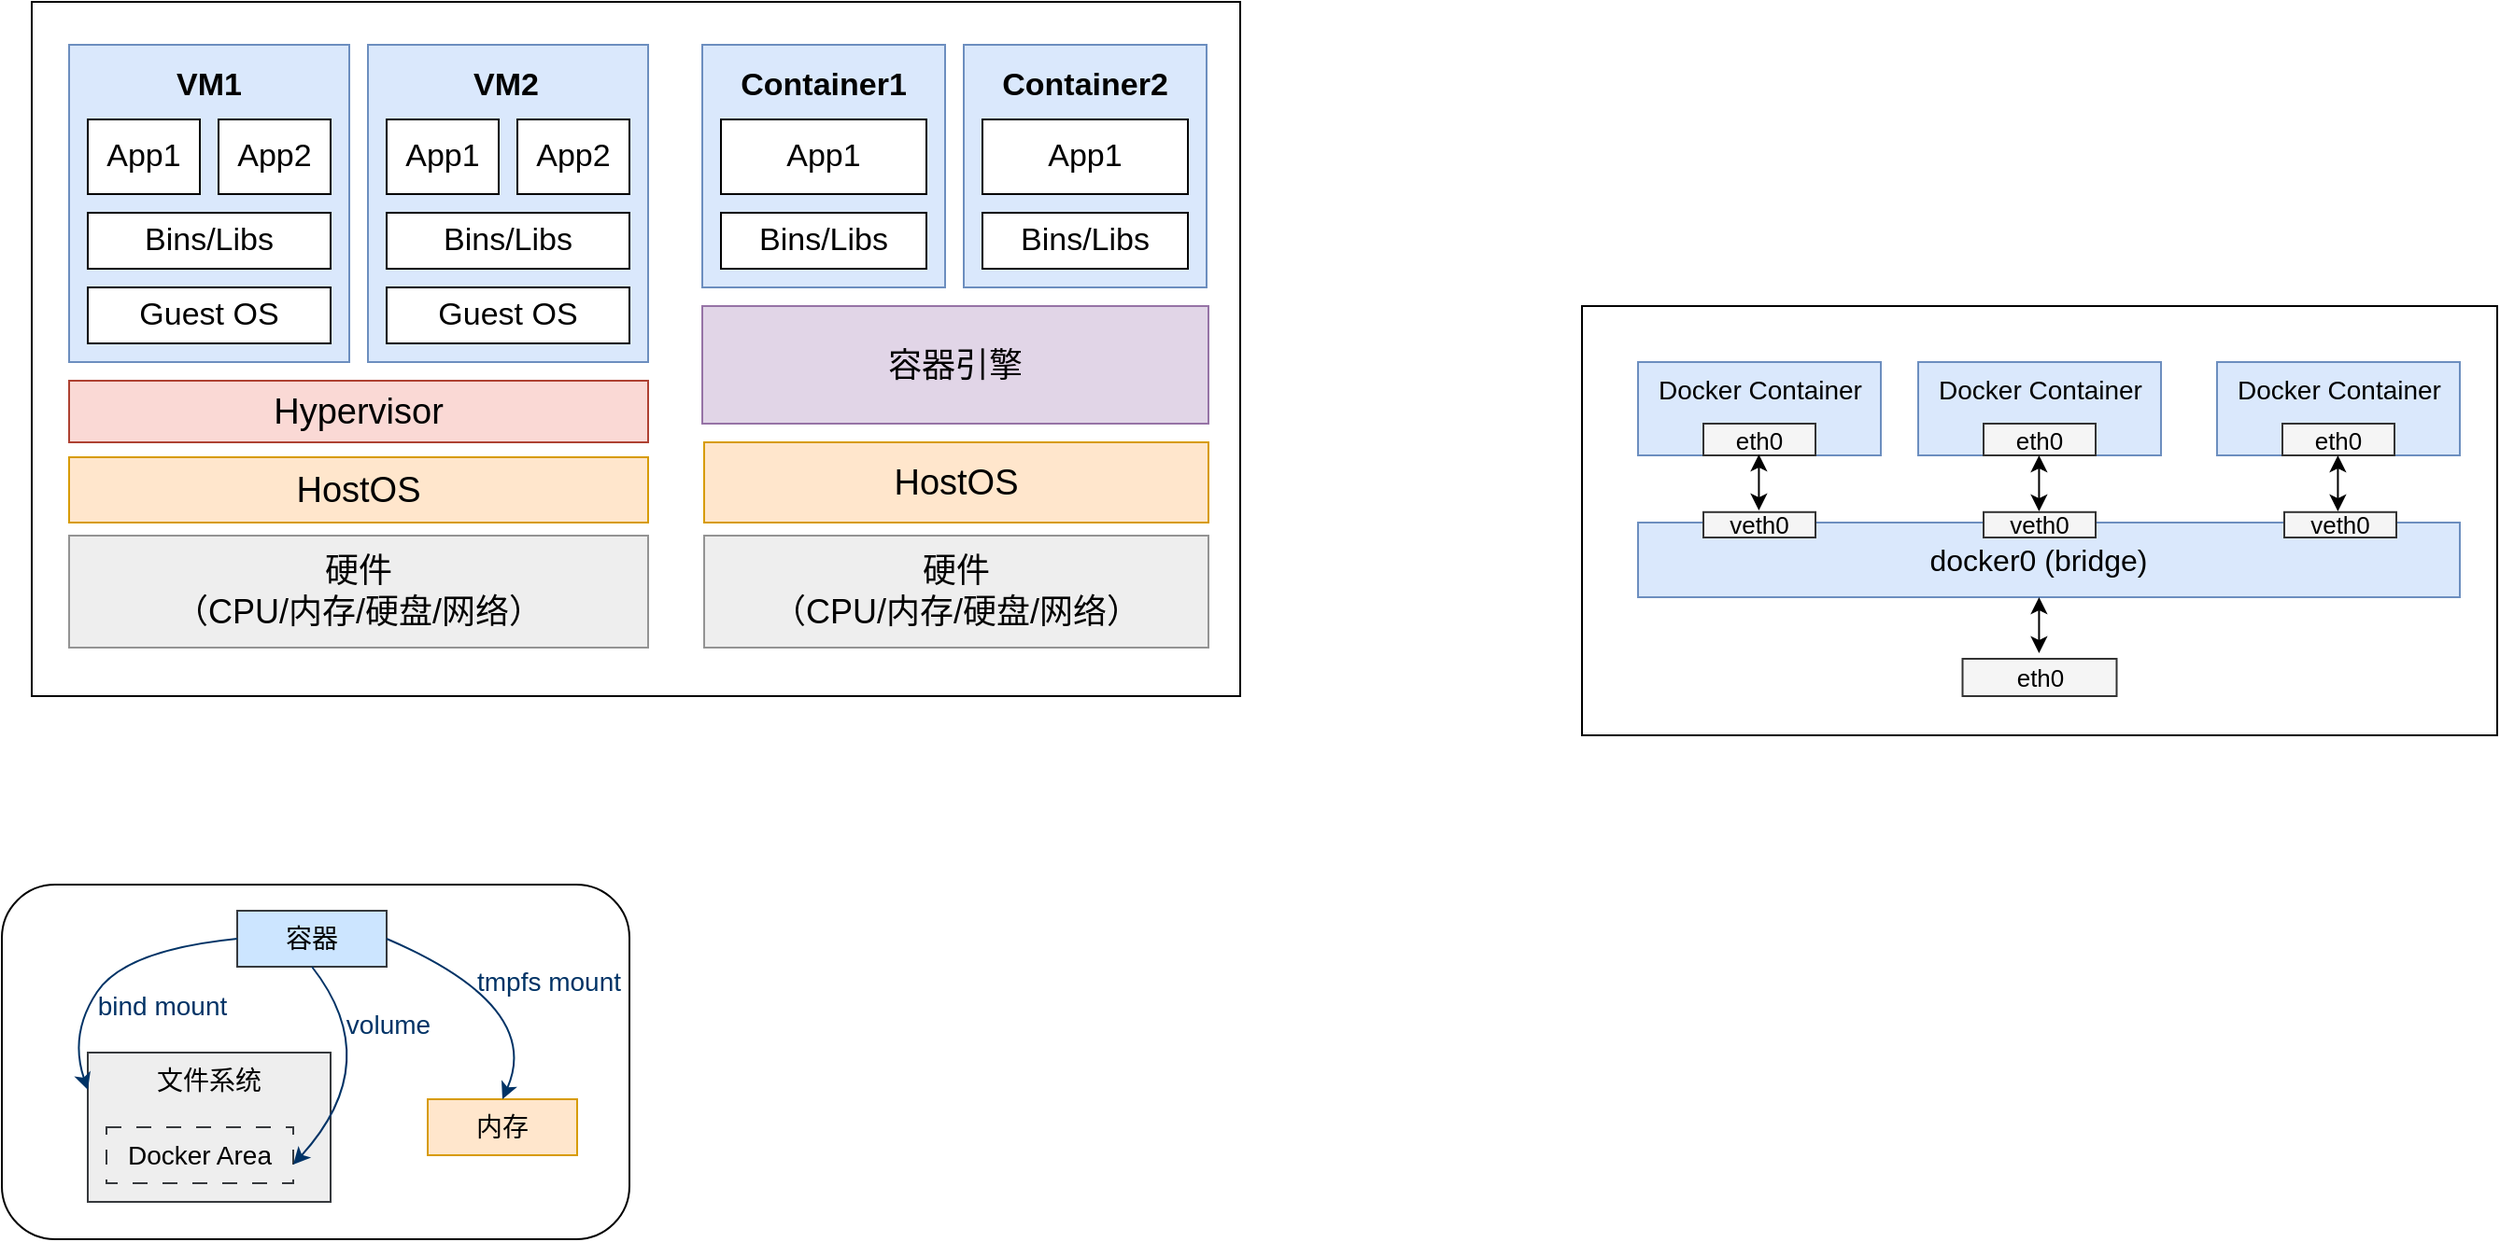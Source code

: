 <mxfile version="26.2.12">
  <diagram name="第 1 页" id="44ZVrLmqxPfrwCW0gd7F">
    <mxGraphModel dx="1622" dy="1270" grid="1" gridSize="10" guides="1" tooltips="1" connect="0" arrows="1" fold="1" page="0" pageScale="1" pageWidth="827" pageHeight="1169" math="0" shadow="0">
      <root>
        <mxCell id="0" />
        <mxCell id="1" parent="0" />
        <mxCell id="bneAhRaWCLOoodS1XEZf-1" value="" style="rounded=0;whiteSpace=wrap;html=1;" vertex="1" parent="1">
          <mxGeometry x="290" y="-240" width="490" height="230" as="geometry" />
        </mxCell>
        <mxCell id="c8mV4seKHAKRTPtKpaVG-1" value="" style="rounded=1;whiteSpace=wrap;html=1;fontSize=14;fillColor=none;" parent="1" vertex="1">
          <mxGeometry x="-556" y="70" width="336" height="190" as="geometry" />
        </mxCell>
        <mxCell id="E0c5lzYY-KsFI5MVlqS7-1" value="" style="rounded=0;whiteSpace=wrap;html=1;" parent="1" vertex="1">
          <mxGeometry x="-540" y="-403" width="647" height="372" as="geometry" />
        </mxCell>
        <mxCell id="3Vd9QLCNDWLQVO_T61nP-1" value="&lt;font style=&quot;font-size: 18px;&quot;&gt;硬件&lt;/font&gt;&lt;div&gt;&lt;font style=&quot;font-size: 18px;&quot;&gt;（CPU/内存/硬盘/网络）&lt;/font&gt;&lt;/div&gt;" style="rounded=0;whiteSpace=wrap;html=1;fillColor=#eeeeee;strokeColor=#939393;" parent="1" vertex="1">
          <mxGeometry x="-520" y="-117" width="310" height="60" as="geometry" />
        </mxCell>
        <mxCell id="3Vd9QLCNDWLQVO_T61nP-2" value="&lt;font style=&quot;font-size: 18px;&quot;&gt;硬件&lt;/font&gt;&lt;div&gt;&lt;font style=&quot;font-size: 18px;&quot;&gt;（CPU/内存/硬盘/网络）&lt;/font&gt;&lt;/div&gt;" style="rounded=0;whiteSpace=wrap;html=1;fillColor=#eeeeee;strokeColor=#939393;" parent="1" vertex="1">
          <mxGeometry x="-180" y="-117" width="270" height="60" as="geometry" />
        </mxCell>
        <mxCell id="3Vd9QLCNDWLQVO_T61nP-3" value="&lt;font style=&quot;font-size: 19px;&quot;&gt;Hypervisor&lt;/font&gt;" style="rounded=0;whiteSpace=wrap;html=1;fillColor=#fad9d5;strokeColor=#ae4132;" parent="1" vertex="1">
          <mxGeometry x="-520" y="-200" width="310" height="33" as="geometry" />
        </mxCell>
        <mxCell id="3Vd9QLCNDWLQVO_T61nP-4" value="&lt;font style=&quot;font-size: 19px;&quot;&gt;HostOS&lt;/font&gt;" style="rounded=0;whiteSpace=wrap;html=1;fillColor=#ffe6cc;strokeColor=#d79b00;" parent="1" vertex="1">
          <mxGeometry x="-180" y="-167" width="270" height="43" as="geometry" />
        </mxCell>
        <mxCell id="3Vd9QLCNDWLQVO_T61nP-5" value="&lt;font style=&quot;font-size: 18px;&quot;&gt;容器引擎&lt;/font&gt;" style="rounded=0;whiteSpace=wrap;html=1;fillColor=#e1d5e7;strokeColor=#9673a6;" parent="1" vertex="1">
          <mxGeometry x="-181" y="-240" width="271" height="63" as="geometry" />
        </mxCell>
        <mxCell id="3Vd9QLCNDWLQVO_T61nP-6" value="" style="rounded=0;whiteSpace=wrap;html=1;fillColor=#dae8fc;strokeColor=#6c8ebf;" parent="1" vertex="1">
          <mxGeometry x="-520" y="-380" width="150" height="170" as="geometry" />
        </mxCell>
        <mxCell id="3Vd9QLCNDWLQVO_T61nP-7" value="&lt;font style=&quot;font-size: 17px;&quot;&gt;VM1&lt;/font&gt;" style="text;html=1;align=center;verticalAlign=middle;whiteSpace=wrap;rounded=0;fontStyle=1" parent="1" vertex="1">
          <mxGeometry x="-475" y="-373" width="60" height="30" as="geometry" />
        </mxCell>
        <mxCell id="3Vd9QLCNDWLQVO_T61nP-9" value="&lt;span style=&quot;font-size: 17px;&quot;&gt;App1&lt;/span&gt;" style="rounded=0;whiteSpace=wrap;html=1;" parent="1" vertex="1">
          <mxGeometry x="-510" y="-340" width="60" height="40" as="geometry" />
        </mxCell>
        <mxCell id="3Vd9QLCNDWLQVO_T61nP-11" value="&lt;span style=&quot;font-size: 17px;&quot;&gt;App2&lt;/span&gt;" style="rounded=0;whiteSpace=wrap;html=1;" parent="1" vertex="1">
          <mxGeometry x="-440" y="-340" width="60" height="40" as="geometry" />
        </mxCell>
        <mxCell id="3Vd9QLCNDWLQVO_T61nP-12" value="&lt;span style=&quot;font-size: 17px;&quot;&gt;Bins/Libs&lt;/span&gt;" style="rounded=0;whiteSpace=wrap;html=1;" parent="1" vertex="1">
          <mxGeometry x="-510" y="-290" width="130" height="30" as="geometry" />
        </mxCell>
        <mxCell id="3Vd9QLCNDWLQVO_T61nP-13" value="&lt;span style=&quot;font-size: 17px;&quot;&gt;Guest OS&lt;/span&gt;" style="rounded=0;whiteSpace=wrap;html=1;" parent="1" vertex="1">
          <mxGeometry x="-510" y="-250" width="130" height="30" as="geometry" />
        </mxCell>
        <mxCell id="3Vd9QLCNDWLQVO_T61nP-14" value="" style="rounded=0;whiteSpace=wrap;html=1;fillColor=#dae8fc;strokeColor=#6c8ebf;" parent="1" vertex="1">
          <mxGeometry x="-360" y="-380" width="150" height="170" as="geometry" />
        </mxCell>
        <mxCell id="3Vd9QLCNDWLQVO_T61nP-15" value="&lt;font style=&quot;font-size: 17px;&quot;&gt;VM2&lt;/font&gt;" style="text;html=1;align=center;verticalAlign=middle;whiteSpace=wrap;rounded=0;fontStyle=1" parent="1" vertex="1">
          <mxGeometry x="-316" y="-373" width="60" height="30" as="geometry" />
        </mxCell>
        <mxCell id="3Vd9QLCNDWLQVO_T61nP-16" value="&lt;span style=&quot;font-size: 17px;&quot;&gt;App1&lt;/span&gt;" style="rounded=0;whiteSpace=wrap;html=1;" parent="1" vertex="1">
          <mxGeometry x="-350" y="-340" width="60" height="40" as="geometry" />
        </mxCell>
        <mxCell id="3Vd9QLCNDWLQVO_T61nP-17" value="&lt;span style=&quot;font-size: 17px;&quot;&gt;App2&lt;/span&gt;" style="rounded=0;whiteSpace=wrap;html=1;" parent="1" vertex="1">
          <mxGeometry x="-280" y="-340" width="60" height="40" as="geometry" />
        </mxCell>
        <mxCell id="3Vd9QLCNDWLQVO_T61nP-18" value="&lt;span style=&quot;font-size: 17px;&quot;&gt;Bins/Libs&lt;/span&gt;" style="rounded=0;whiteSpace=wrap;html=1;" parent="1" vertex="1">
          <mxGeometry x="-350" y="-290" width="130" height="30" as="geometry" />
        </mxCell>
        <mxCell id="3Vd9QLCNDWLQVO_T61nP-19" value="&lt;span style=&quot;font-size: 17px;&quot;&gt;Guest OS&lt;/span&gt;" style="rounded=0;whiteSpace=wrap;html=1;" parent="1" vertex="1">
          <mxGeometry x="-350" y="-250" width="130" height="30" as="geometry" />
        </mxCell>
        <mxCell id="3Vd9QLCNDWLQVO_T61nP-21" value="" style="rounded=0;whiteSpace=wrap;html=1;fillColor=#dae8fc;strokeColor=#6c8ebf;" parent="1" vertex="1">
          <mxGeometry x="-181" y="-380" width="130" height="130" as="geometry" />
        </mxCell>
        <mxCell id="3Vd9QLCNDWLQVO_T61nP-22" value="&lt;font style=&quot;font-size: 17px;&quot;&gt;Container1&lt;/font&gt;" style="text;html=1;align=center;verticalAlign=middle;whiteSpace=wrap;rounded=0;fontStyle=1" parent="1" vertex="1">
          <mxGeometry x="-146" y="-373" width="60" height="30" as="geometry" />
        </mxCell>
        <mxCell id="3Vd9QLCNDWLQVO_T61nP-23" value="&lt;span style=&quot;font-size: 17px;&quot;&gt;App1&lt;/span&gt;" style="rounded=0;whiteSpace=wrap;html=1;" parent="1" vertex="1">
          <mxGeometry x="-171" y="-340" width="110" height="40" as="geometry" />
        </mxCell>
        <mxCell id="3Vd9QLCNDWLQVO_T61nP-25" value="&lt;span style=&quot;font-size: 17px;&quot;&gt;Bins/Libs&lt;/span&gt;" style="rounded=0;whiteSpace=wrap;html=1;" parent="1" vertex="1">
          <mxGeometry x="-171" y="-290" width="110" height="30" as="geometry" />
        </mxCell>
        <mxCell id="3Vd9QLCNDWLQVO_T61nP-32" value="" style="rounded=0;whiteSpace=wrap;html=1;fillColor=#dae8fc;strokeColor=#6c8ebf;" parent="1" vertex="1">
          <mxGeometry x="-41" y="-380" width="130" height="130" as="geometry" />
        </mxCell>
        <mxCell id="3Vd9QLCNDWLQVO_T61nP-33" value="&lt;font style=&quot;font-size: 17px;&quot;&gt;Container2&lt;/font&gt;" style="text;html=1;align=center;verticalAlign=middle;whiteSpace=wrap;rounded=0;fontStyle=1" parent="1" vertex="1">
          <mxGeometry x="-6" y="-373" width="60" height="30" as="geometry" />
        </mxCell>
        <mxCell id="3Vd9QLCNDWLQVO_T61nP-34" value="&lt;span style=&quot;font-size: 17px;&quot;&gt;App1&lt;/span&gt;" style="rounded=0;whiteSpace=wrap;html=1;" parent="1" vertex="1">
          <mxGeometry x="-31" y="-340" width="110" height="40" as="geometry" />
        </mxCell>
        <mxCell id="3Vd9QLCNDWLQVO_T61nP-36" value="&lt;span style=&quot;font-size: 17px;&quot;&gt;Bins/Libs&lt;/span&gt;" style="rounded=0;whiteSpace=wrap;html=1;" parent="1" vertex="1">
          <mxGeometry x="-31" y="-290" width="110" height="30" as="geometry" />
        </mxCell>
        <mxCell id="c8mV4seKHAKRTPtKpaVG-2" value="&lt;font&gt;容器&lt;/font&gt;" style="rounded=0;whiteSpace=wrap;html=1;fillColor=#cce5ff;strokeColor=#36393d;fontSize=14;" parent="1" vertex="1">
          <mxGeometry x="-430" y="84" width="80" height="30" as="geometry" />
        </mxCell>
        <mxCell id="c8mV4seKHAKRTPtKpaVG-4" value="" style="rounded=0;whiteSpace=wrap;html=1;fillColor=#eeeeee;strokeColor=#36393d;fontSize=14;" parent="1" vertex="1">
          <mxGeometry x="-510" y="160" width="130" height="80" as="geometry" />
        </mxCell>
        <mxCell id="3Vd9QLCNDWLQVO_T61nP-8" value="&lt;font&gt;文件系统&lt;/font&gt;" style="text;html=1;align=center;verticalAlign=middle;whiteSpace=wrap;rounded=0;fontSize=14;" parent="1" vertex="1">
          <mxGeometry x="-480" y="160" width="70" height="30" as="geometry" />
        </mxCell>
        <mxCell id="c8mV4seKHAKRTPtKpaVG-3" value="&lt;font&gt;Docker Area&lt;/font&gt;" style="rounded=0;whiteSpace=wrap;html=1;dashed=1;dashPattern=8 8;fillColor=#eeeeee;strokeColor=#36393d;fontSize=14;" parent="1" vertex="1">
          <mxGeometry x="-500" y="200" width="100" height="30" as="geometry" />
        </mxCell>
        <mxCell id="c8mV4seKHAKRTPtKpaVG-6" value="&lt;font&gt;内存&lt;/font&gt;" style="rounded=0;whiteSpace=wrap;html=1;fillColor=#ffe6cc;strokeColor=#d79b00;fontSize=14;" parent="1" vertex="1">
          <mxGeometry x="-328" y="185" width="80" height="30" as="geometry" />
        </mxCell>
        <mxCell id="c8mV4seKHAKRTPtKpaVG-8" value="" style="curved=1;endArrow=classic;html=1;rounded=0;exitX=0;exitY=0.5;exitDx=0;exitDy=0;entryX=0;entryY=0.25;entryDx=0;entryDy=0;strokeColor=#003366;fontSize=14;" parent="1" source="c8mV4seKHAKRTPtKpaVG-2" target="c8mV4seKHAKRTPtKpaVG-4" edge="1">
          <mxGeometry width="50" height="50" relative="1" as="geometry">
            <mxPoint x="-451" y="130" as="sourcePoint" />
            <mxPoint x="-591" y="190" as="targetPoint" />
            <Array as="points">
              <mxPoint x="-490" y="105" />
              <mxPoint x="-520" y="150" />
            </Array>
          </mxGeometry>
        </mxCell>
        <mxCell id="c8mV4seKHAKRTPtKpaVG-9" value="" style="curved=1;endArrow=classic;html=1;rounded=0;exitX=0.5;exitY=1;exitDx=0;exitDy=0;strokeColor=#003366;fontSize=14;" parent="1" source="c8mV4seKHAKRTPtKpaVG-2" edge="1">
          <mxGeometry width="50" height="50" relative="1" as="geometry">
            <mxPoint x="-350" y="135" as="sourcePoint" />
            <mxPoint x="-400" y="220" as="targetPoint" />
            <Array as="points">
              <mxPoint x="-350" y="165" />
            </Array>
          </mxGeometry>
        </mxCell>
        <mxCell id="c8mV4seKHAKRTPtKpaVG-10" value="" style="curved=1;endArrow=classic;html=1;rounded=0;exitX=1;exitY=0.5;exitDx=0;exitDy=0;entryX=0.5;entryY=0;entryDx=0;entryDy=0;strokeColor=#003366;fontSize=14;" parent="1" source="c8mV4seKHAKRTPtKpaVG-2" target="c8mV4seKHAKRTPtKpaVG-6" edge="1">
          <mxGeometry width="50" height="50" relative="1" as="geometry">
            <mxPoint x="-306" y="90" as="sourcePoint" />
            <mxPoint x="-316" y="190" as="targetPoint" />
            <Array as="points">
              <mxPoint x="-266" y="135" />
            </Array>
          </mxGeometry>
        </mxCell>
        <mxCell id="c8mV4seKHAKRTPtKpaVG-11" value="&lt;font&gt;bind mount&lt;/font&gt;" style="text;html=1;align=center;verticalAlign=middle;whiteSpace=wrap;rounded=0;fontSize=14;fontColor=#003366;" parent="1" vertex="1">
          <mxGeometry x="-510" y="120" width="80" height="30" as="geometry" />
        </mxCell>
        <mxCell id="c8mV4seKHAKRTPtKpaVG-12" value="&lt;font&gt;volume&lt;/font&gt;" style="text;html=1;align=center;verticalAlign=middle;whiteSpace=wrap;rounded=0;fontSize=14;fontColor=#003366;" parent="1" vertex="1">
          <mxGeometry x="-384" y="130" width="70" height="30" as="geometry" />
        </mxCell>
        <mxCell id="c8mV4seKHAKRTPtKpaVG-13" value="&lt;font&gt;tmpfs mount&lt;/font&gt;" style="text;html=1;align=center;verticalAlign=middle;whiteSpace=wrap;rounded=0;fontSize=14;fontColor=#003366;" parent="1" vertex="1">
          <mxGeometry x="-303" y="107" width="80" height="30" as="geometry" />
        </mxCell>
        <mxCell id="wstskLnKllkO4mr8B3MF-1" value="&lt;font style=&quot;font-size: 19px;&quot;&gt;HostOS&lt;/font&gt;" style="rounded=0;whiteSpace=wrap;html=1;fillColor=#ffe6cc;strokeColor=#d79b00;" parent="1" vertex="1">
          <mxGeometry x="-520" y="-159" width="310" height="35" as="geometry" />
        </mxCell>
        <mxCell id="bneAhRaWCLOoodS1XEZf-4" value="" style="group" vertex="1" connectable="0" parent="1">
          <mxGeometry x="320" y="-210" width="130" height="50" as="geometry" />
        </mxCell>
        <mxCell id="bneAhRaWCLOoodS1XEZf-2" value="" style="rounded=0;whiteSpace=wrap;html=1;fillColor=#dae8fc;strokeColor=#6c8ebf;" vertex="1" parent="bneAhRaWCLOoodS1XEZf-4">
          <mxGeometry width="130" height="50" as="geometry" />
        </mxCell>
        <mxCell id="c8mV4seKHAKRTPtKpaVG-5" value="&lt;font&gt;Docker Container&lt;/font&gt;" style="text;html=1;align=center;verticalAlign=middle;whiteSpace=wrap;rounded=0;fontSize=14;" parent="bneAhRaWCLOoodS1XEZf-4" vertex="1">
          <mxGeometry x="2.5" width="125" height="30" as="geometry" />
        </mxCell>
        <mxCell id="bneAhRaWCLOoodS1XEZf-3" value="&lt;font style=&quot;color: light-dark(rgb(0, 0, 0), rgb(0, 0, 0));&quot;&gt;eth0&lt;/font&gt;" style="rounded=0;whiteSpace=wrap;html=1;fontSize=13;fillColor=#f5f5f5;fontColor=#333333;strokeColor=light-dark(#333333,#000000);" vertex="1" parent="bneAhRaWCLOoodS1XEZf-4">
          <mxGeometry x="35" y="33" width="60" height="17" as="geometry" />
        </mxCell>
        <mxCell id="bneAhRaWCLOoodS1XEZf-25" value="" style="group" vertex="1" connectable="0" parent="1">
          <mxGeometry x="470" y="-210" width="130" height="50" as="geometry" />
        </mxCell>
        <mxCell id="bneAhRaWCLOoodS1XEZf-26" value="" style="rounded=0;whiteSpace=wrap;html=1;fillColor=#dae8fc;strokeColor=#6c8ebf;" vertex="1" parent="bneAhRaWCLOoodS1XEZf-25">
          <mxGeometry width="130" height="50" as="geometry" />
        </mxCell>
        <mxCell id="bneAhRaWCLOoodS1XEZf-27" value="&lt;font&gt;Docker Container&lt;/font&gt;" style="text;html=1;align=center;verticalAlign=middle;whiteSpace=wrap;rounded=0;fontSize=14;" vertex="1" parent="bneAhRaWCLOoodS1XEZf-25">
          <mxGeometry x="2.5" width="125" height="30" as="geometry" />
        </mxCell>
        <mxCell id="bneAhRaWCLOoodS1XEZf-28" value="&lt;font style=&quot;color: light-dark(rgb(0, 0, 0), rgb(0, 0, 0));&quot;&gt;eth0&lt;/font&gt;" style="rounded=0;whiteSpace=wrap;html=1;fontSize=13;fillColor=#f5f5f5;fontColor=#333333;strokeColor=light-dark(#333333,#000000);" vertex="1" parent="bneAhRaWCLOoodS1XEZf-25">
          <mxGeometry x="35" y="33" width="60" height="17" as="geometry" />
        </mxCell>
        <mxCell id="bneAhRaWCLOoodS1XEZf-29" value="" style="group" vertex="1" connectable="0" parent="1">
          <mxGeometry x="630" y="-210" width="130" height="50" as="geometry" />
        </mxCell>
        <mxCell id="bneAhRaWCLOoodS1XEZf-30" value="" style="rounded=0;whiteSpace=wrap;html=1;fillColor=#dae8fc;strokeColor=#6c8ebf;" vertex="1" parent="bneAhRaWCLOoodS1XEZf-29">
          <mxGeometry width="130" height="50" as="geometry" />
        </mxCell>
        <mxCell id="bneAhRaWCLOoodS1XEZf-31" value="&lt;font&gt;Docker Container&lt;/font&gt;" style="text;html=1;align=center;verticalAlign=middle;whiteSpace=wrap;rounded=0;fontSize=14;" vertex="1" parent="bneAhRaWCLOoodS1XEZf-29">
          <mxGeometry x="2.5" width="125" height="30" as="geometry" />
        </mxCell>
        <mxCell id="bneAhRaWCLOoodS1XEZf-32" value="&lt;font style=&quot;color: light-dark(rgb(0, 0, 0), rgb(0, 0, 0));&quot;&gt;eth0&lt;/font&gt;" style="rounded=0;whiteSpace=wrap;html=1;fontSize=13;fillColor=#f5f5f5;fontColor=#333333;strokeColor=light-dark(#333333,#000000);" vertex="1" parent="bneAhRaWCLOoodS1XEZf-29">
          <mxGeometry x="35" y="33" width="60" height="17" as="geometry" />
        </mxCell>
        <mxCell id="bneAhRaWCLOoodS1XEZf-33" value="" style="group" vertex="1" connectable="0" parent="1">
          <mxGeometry x="320" y="-124" width="440" height="40" as="geometry" />
        </mxCell>
        <mxCell id="bneAhRaWCLOoodS1XEZf-34" value="" style="rounded=0;whiteSpace=wrap;html=1;fillColor=#dae8fc;strokeColor=#6c8ebf;" vertex="1" parent="bneAhRaWCLOoodS1XEZf-33">
          <mxGeometry width="440.0" height="40" as="geometry" />
        </mxCell>
        <mxCell id="bneAhRaWCLOoodS1XEZf-35" value="&lt;font style=&quot;font-size: 16px;&quot;&gt;docker0 (bridge)&lt;/font&gt;" style="text;html=1;align=center;verticalAlign=middle;whiteSpace=wrap;rounded=0;fontSize=14;" vertex="1" parent="bneAhRaWCLOoodS1XEZf-33">
          <mxGeometry x="8.269" y="8" width="413.462" height="24" as="geometry" />
        </mxCell>
        <mxCell id="bneAhRaWCLOoodS1XEZf-37" value="&lt;font style=&quot;color: light-dark(rgb(0, 0, 0), rgb(0, 0, 0));&quot;&gt;veth0&lt;/font&gt;" style="rounded=0;whiteSpace=wrap;html=1;fontSize=13;fillColor=#f5f5f5;fontColor=#333333;strokeColor=light-dark(#333333,#000000);" vertex="1" parent="bneAhRaWCLOoodS1XEZf-33">
          <mxGeometry x="35" y="-5.6" width="60" height="13.6" as="geometry" />
        </mxCell>
        <mxCell id="bneAhRaWCLOoodS1XEZf-39" value="&lt;font style=&quot;color: light-dark(rgb(0, 0, 0), rgb(0, 0, 0));&quot;&gt;veth0&lt;/font&gt;" style="rounded=0;whiteSpace=wrap;html=1;fontSize=13;fillColor=#f5f5f5;fontColor=#333333;strokeColor=light-dark(#333333,#000000);" vertex="1" parent="bneAhRaWCLOoodS1XEZf-33">
          <mxGeometry x="346.0" y="-5.6" width="60" height="13.6" as="geometry" />
        </mxCell>
        <mxCell id="bneAhRaWCLOoodS1XEZf-56" value="&lt;font style=&quot;color: light-dark(rgb(0, 0, 0), rgb(0, 0, 0));&quot;&gt;eth0&lt;/font&gt;" style="rounded=0;whiteSpace=wrap;html=1;fontSize=13;fillColor=#f5f5f5;fontColor=#333333;strokeColor=light-dark(#333333,#000000);" vertex="1" parent="1">
          <mxGeometry x="493.75" y="-51" width="82.5" height="20" as="geometry" />
        </mxCell>
        <mxCell id="bneAhRaWCLOoodS1XEZf-57" value="" style="endArrow=classic;startArrow=classic;html=1;rounded=0;startFill=1;" edge="1" parent="1">
          <mxGeometry width="50" height="50" relative="1" as="geometry">
            <mxPoint x="534.71" y="-54" as="sourcePoint" />
            <mxPoint x="534.71" y="-84" as="targetPoint" />
          </mxGeometry>
        </mxCell>
        <mxCell id="bneAhRaWCLOoodS1XEZf-59" value="" style="endArrow=classic;startArrow=classic;html=1;rounded=0;startFill=1;" edge="1" parent="1">
          <mxGeometry width="50" height="50" relative="1" as="geometry">
            <mxPoint x="384.71" y="-130.5" as="sourcePoint" />
            <mxPoint x="384.71" y="-160.5" as="targetPoint" />
          </mxGeometry>
        </mxCell>
        <mxCell id="bneAhRaWCLOoodS1XEZf-60" value="" style="endArrow=classic;startArrow=classic;html=1;rounded=0;startFill=1;" edge="1" parent="1">
          <mxGeometry width="50" height="50" relative="1" as="geometry">
            <mxPoint x="534.71" y="-130" as="sourcePoint" />
            <mxPoint x="534.71" y="-160" as="targetPoint" />
          </mxGeometry>
        </mxCell>
        <mxCell id="bneAhRaWCLOoodS1XEZf-38" value="&lt;font style=&quot;color: light-dark(rgb(0, 0, 0), rgb(0, 0, 0));&quot;&gt;veth0&lt;/font&gt;" style="rounded=0;whiteSpace=wrap;html=1;fontSize=13;fillColor=#f5f5f5;fontColor=#333333;strokeColor=light-dark(#333333,#000000);" vertex="1" parent="1">
          <mxGeometry x="505" y="-129.6" width="60" height="13.6" as="geometry" />
        </mxCell>
        <mxCell id="bneAhRaWCLOoodS1XEZf-64" value="" style="endArrow=classic;startArrow=classic;html=1;rounded=0;startFill=1;" edge="1" parent="1">
          <mxGeometry width="50" height="50" relative="1" as="geometry">
            <mxPoint x="694.71" y="-130" as="sourcePoint" />
            <mxPoint x="694.71" y="-160" as="targetPoint" />
          </mxGeometry>
        </mxCell>
      </root>
    </mxGraphModel>
  </diagram>
</mxfile>
